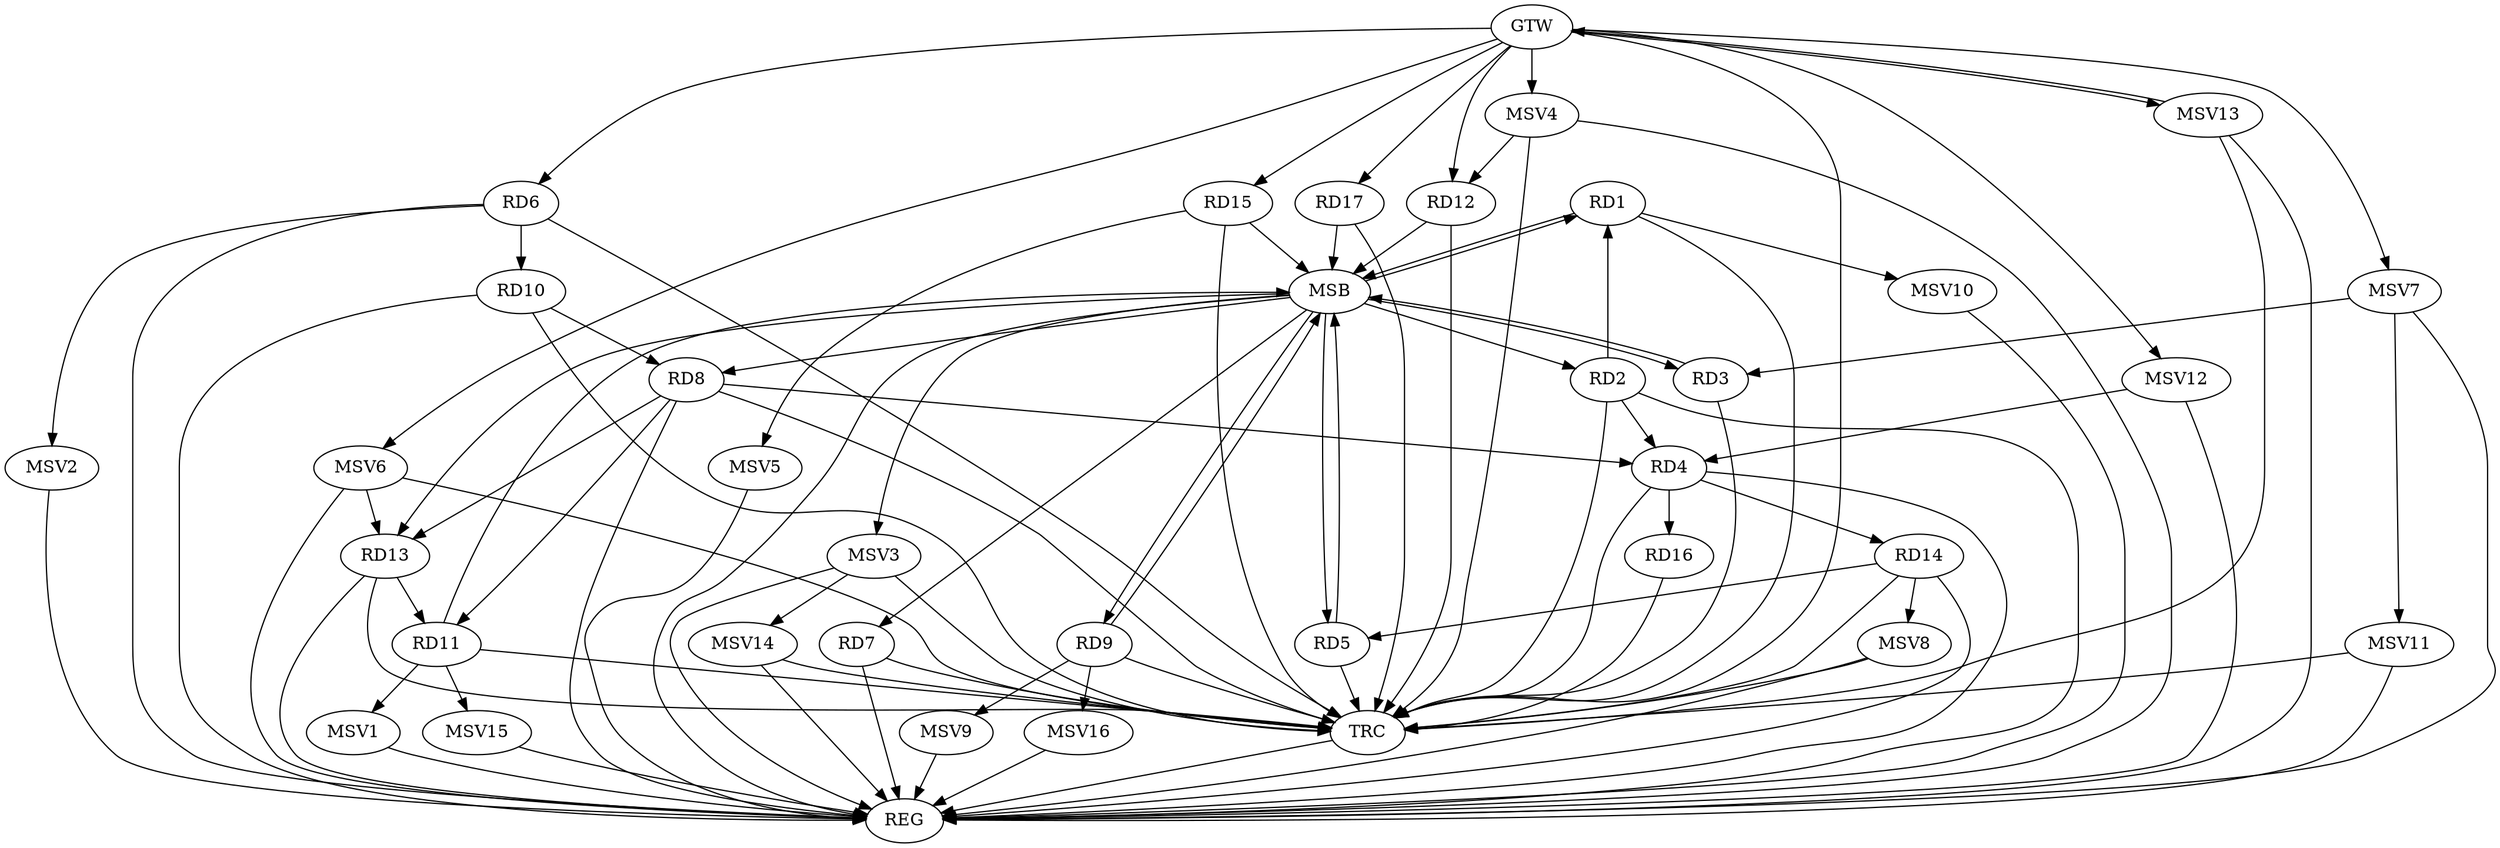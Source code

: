 strict digraph G {
  RD1 [ label="RD1" ];
  RD2 [ label="RD2" ];
  RD3 [ label="RD3" ];
  RD4 [ label="RD4" ];
  RD5 [ label="RD5" ];
  RD6 [ label="RD6" ];
  RD7 [ label="RD7" ];
  RD8 [ label="RD8" ];
  RD9 [ label="RD9" ];
  RD10 [ label="RD10" ];
  RD11 [ label="RD11" ];
  RD12 [ label="RD12" ];
  RD13 [ label="RD13" ];
  RD14 [ label="RD14" ];
  RD15 [ label="RD15" ];
  RD16 [ label="RD16" ];
  RD17 [ label="RD17" ];
  GTW [ label="GTW" ];
  REG [ label="REG" ];
  MSB [ label="MSB" ];
  TRC [ label="TRC" ];
  MSV1 [ label="MSV1" ];
  MSV2 [ label="MSV2" ];
  MSV3 [ label="MSV3" ];
  MSV4 [ label="MSV4" ];
  MSV5 [ label="MSV5" ];
  MSV6 [ label="MSV6" ];
  MSV7 [ label="MSV7" ];
  MSV8 [ label="MSV8" ];
  MSV9 [ label="MSV9" ];
  MSV10 [ label="MSV10" ];
  MSV11 [ label="MSV11" ];
  MSV12 [ label="MSV12" ];
  MSV13 [ label="MSV13" ];
  MSV14 [ label="MSV14" ];
  MSV15 [ label="MSV15" ];
  MSV16 [ label="MSV16" ];
  RD2 -> RD1;
  RD2 -> RD4;
  RD8 -> RD4;
  RD4 -> RD14;
  RD4 -> RD16;
  RD14 -> RD5;
  RD6 -> RD10;
  RD10 -> RD8;
  RD8 -> RD11;
  RD8 -> RD13;
  RD13 -> RD11;
  GTW -> RD6;
  GTW -> RD12;
  GTW -> RD15;
  GTW -> RD17;
  RD2 -> REG;
  RD4 -> REG;
  RD6 -> REG;
  RD7 -> REG;
  RD8 -> REG;
  RD10 -> REG;
  RD13 -> REG;
  RD14 -> REG;
  RD1 -> MSB;
  MSB -> REG;
  RD3 -> MSB;
  MSB -> RD1;
  MSB -> RD2;
  MSB -> RD7;
  MSB -> RD9;
  RD5 -> MSB;
  MSB -> RD3;
  RD9 -> MSB;
  RD11 -> MSB;
  RD12 -> MSB;
  MSB -> RD13;
  RD15 -> MSB;
  MSB -> RD8;
  RD17 -> MSB;
  MSB -> RD5;
  RD1 -> TRC;
  RD2 -> TRC;
  RD3 -> TRC;
  RD4 -> TRC;
  RD5 -> TRC;
  RD6 -> TRC;
  RD7 -> TRC;
  RD8 -> TRC;
  RD9 -> TRC;
  RD10 -> TRC;
  RD11 -> TRC;
  RD12 -> TRC;
  RD13 -> TRC;
  RD14 -> TRC;
  RD15 -> TRC;
  RD16 -> TRC;
  RD17 -> TRC;
  GTW -> TRC;
  TRC -> REG;
  RD11 -> MSV1;
  MSV1 -> REG;
  RD6 -> MSV2;
  MSV2 -> REG;
  MSB -> MSV3;
  MSV3 -> REG;
  MSV3 -> TRC;
  MSV4 -> RD12;
  GTW -> MSV4;
  MSV4 -> REG;
  MSV4 -> TRC;
  RD15 -> MSV5;
  MSV5 -> REG;
  MSV6 -> RD13;
  GTW -> MSV6;
  MSV6 -> REG;
  MSV6 -> TRC;
  MSV7 -> RD3;
  GTW -> MSV7;
  MSV7 -> REG;
  RD14 -> MSV8;
  MSV8 -> REG;
  MSV8 -> TRC;
  RD9 -> MSV9;
  MSV9 -> REG;
  RD1 -> MSV10;
  MSV10 -> REG;
  MSV7 -> MSV11;
  MSV11 -> REG;
  MSV11 -> TRC;
  MSV12 -> RD4;
  GTW -> MSV12;
  MSV12 -> REG;
  MSV13 -> GTW;
  GTW -> MSV13;
  MSV13 -> REG;
  MSV13 -> TRC;
  MSV3 -> MSV14;
  MSV14 -> REG;
  MSV14 -> TRC;
  RD11 -> MSV15;
  MSV15 -> REG;
  RD9 -> MSV16;
  MSV16 -> REG;
}
